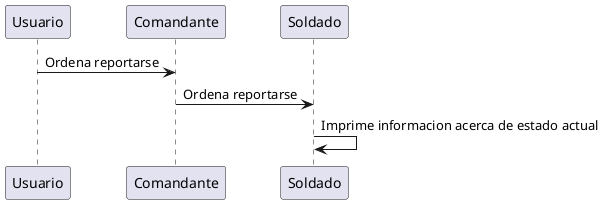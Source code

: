 @startuml Reporte
participant Usuario order 10
participant Comandante order 20
participant Soldado order 30

Usuario -> Comandante: Ordena reportarse

Comandante -> Soldado: Ordena reportarse

Soldado -> Soldado: Imprime informacion acerca de estado actual

@enduml